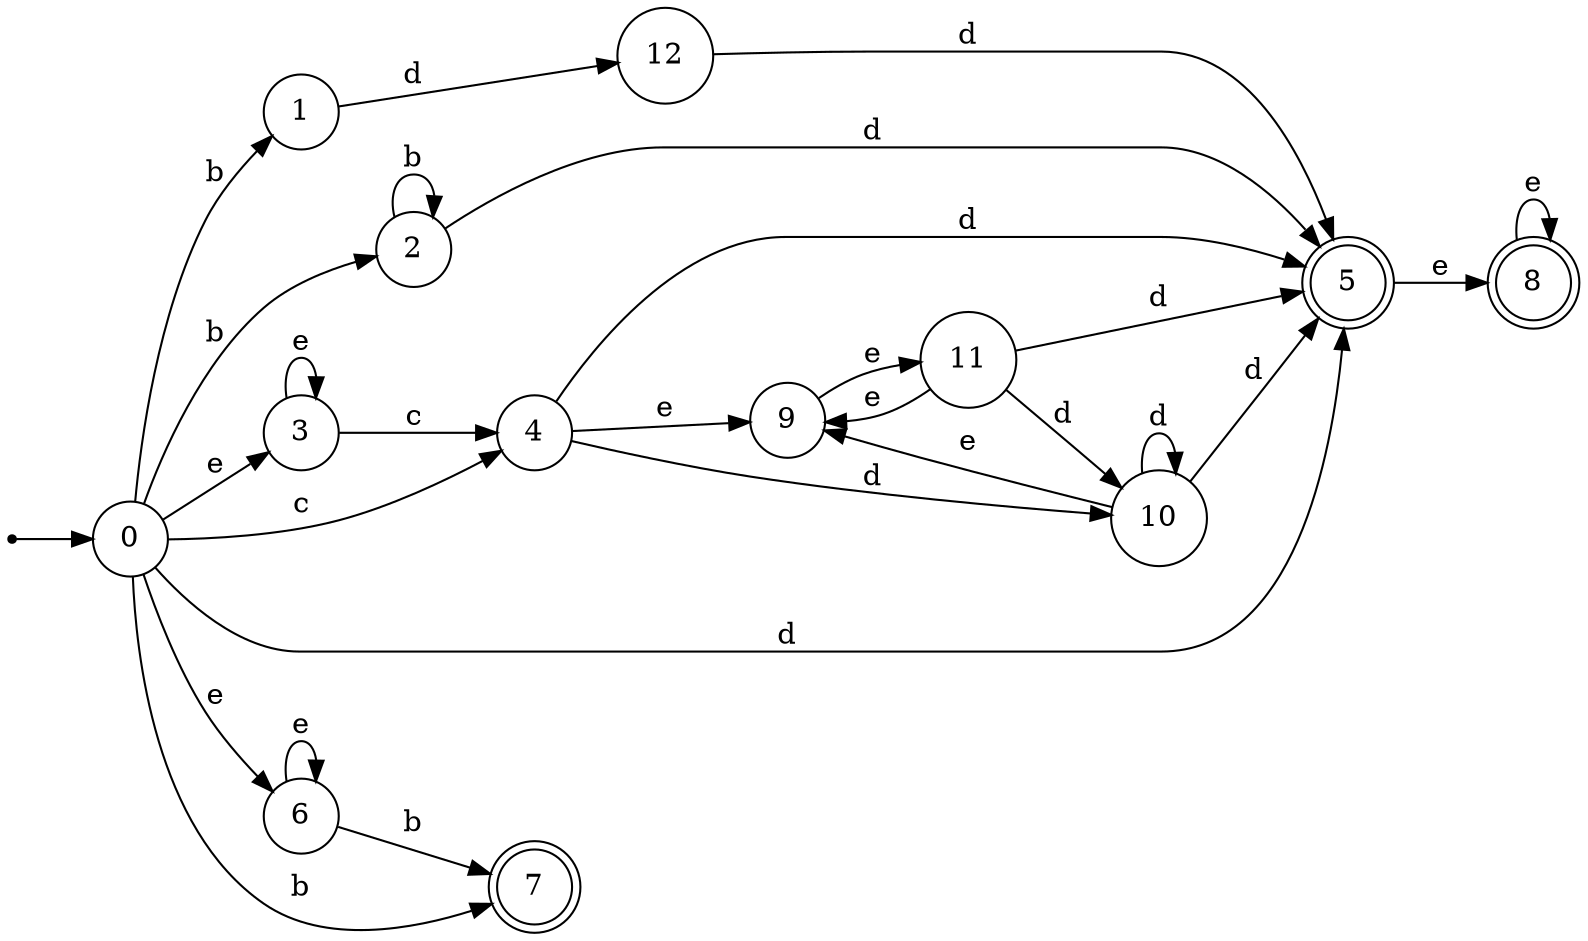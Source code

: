 digraph finite_state_machine {
rankdir=LR;
size="20,20";
node [shape = point]; "dummy0"
node [shape = circle]; "0";
"dummy0" -> "0";
node [shape = circle]; "1";
node [shape = circle]; "2";
node [shape = circle]; "3";
node [shape = circle]; "4";
node [shape = doublecircle]; "5";node [shape = circle]; "6";
node [shape = doublecircle]; "7";node [shape = doublecircle]; "8";node [shape = circle]; "9";
node [shape = circle]; "10";
node [shape = circle]; "11";
node [shape = circle]; "12";
"0" -> "1" [label = "b"];
 "0" -> "2" [label = "b"];
 "0" -> "7" [label = "b"];
 "0" -> "3" [label = "e"];
 "0" -> "6" [label = "e"];
 "0" -> "4" [label = "c"];
 "0" -> "5" [label = "d"];
 "6" -> "6" [label = "e"];
 "6" -> "7" [label = "b"];
 "5" -> "8" [label = "e"];
 "8" -> "8" [label = "e"];
 "4" -> "9" [label = "e"];
 "4" -> "10" [label = "d"];
 "4" -> "5" [label = "d"];
 "10" -> "10" [label = "d"];
 "10" -> "5" [label = "d"];
 "10" -> "9" [label = "e"];
 "9" -> "11" [label = "e"];
 "11" -> "9" [label = "e"];
 "11" -> "10" [label = "d"];
 "11" -> "5" [label = "d"];
 "3" -> "3" [label = "e"];
 "3" -> "4" [label = "c"];
 "2" -> "2" [label = "b"];
 "2" -> "5" [label = "d"];
 "1" -> "12" [label = "d"];
 "12" -> "5" [label = "d"];
 }
